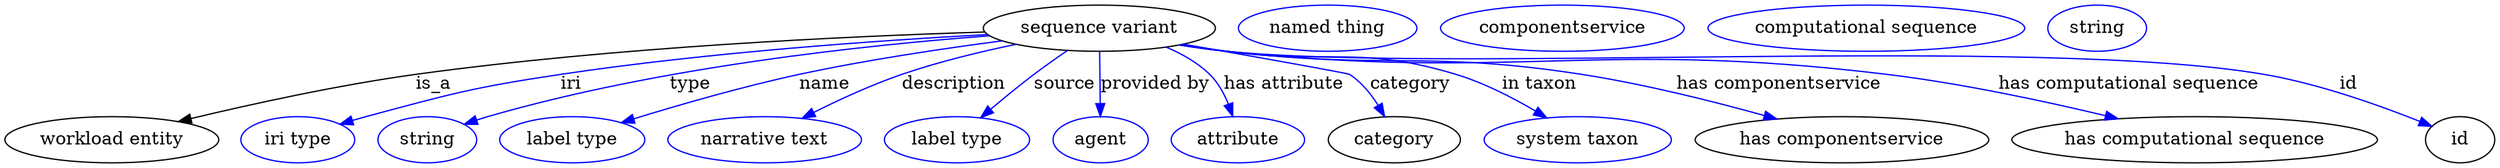 digraph {
	graph [bb="0,0,1937.2,123"];
	node [label="\N"];
	"sequence variant"	[height=0.5,
		label="sequence variant",
		pos="853.19,105",
		width=2.5095];
	"workload entity"	[height=0.5,
		pos="83.193,18",
		width=2.3109];
	"sequence variant" -> "workload entity"	[label=is_a,
		lp="334.19,61.5",
		pos="e,135.06,32.17 763.68,102.01 657.46,98.749 475.22,90.333 320.19,69 260.1,60.731 192.49,45.907 144.9,34.54"];
	iri	[color=blue,
		height=0.5,
		label="iri type",
		pos="228.19,18",
		width=1.2277];
	"sequence variant" -> iri	[color=blue,
		label=iri,
		lp="441.19,61.5",
		pos="e,261.47,29.991 765.93,100.09 680.71,95.485 547.52,86.179 433.19,69 365.26,58.792 348.58,53.665 282.19,36 278.61,35.047 274.91,34.005 \
271.21,32.922",
		style=solid];
	type	[color=blue,
		height=0.5,
		label=string,
		pos="329.19,18",
		width=1.0652];
	"sequence variant" -> type	[color=blue,
		label=type,
		lp="534.19,61.5",
		pos="e,357.83,30.023 767.66,99.081 671.01,91.861 509.75,74.767 376.19,36 373.29,35.156 370.3,34.227 367.31,33.251",
		style=solid];
	name	[color=blue,
		height=0.5,
		label="label type",
		pos="442.19,18",
		width=1.5707];
	"sequence variant" -> name	[color=blue,
		label=name,
		lp="639.19,61.5",
		pos="e,480.51,31.346 777.4,95.141 731.38,89.149 671.6,80.274 619.19,69 574.96,59.485 525.48,45.188 490.1,34.315",
		style=solid];
	description	[color=blue,
		height=0.5,
		label="narrative text",
		pos="592.19,18",
		width=2.0943];
	"sequence variant" -> description	[color=blue,
		label=description,
		lp="739.69,61.5",
		pos="e,621.46,34.76 788.27,92.456 760.46,86.691 727.85,78.826 699.19,69 675.75,60.962 650.59,49.37 630.57,39.37",
		style=solid];
	source	[color=blue,
		height=0.5,
		label="label type",
		pos="742.19,18",
		width=1.5707];
	"sequence variant" -> source	[color=blue,
		label=source,
		lp="826.19,61.5",
		pos="e,760.74,35.223 828.22,87.544 819.83,81.836 810.5,75.288 802.19,69 790.93,60.474 778.9,50.609 768.59,41.906",
		style=solid];
	"provided by"	[color=blue,
		height=0.5,
		label=agent,
		pos="854.19,18",
		width=1.0291];
	"sequence variant" -> "provided by"	[color=blue,
		label="provided by",
		lp="896.69,61.5",
		pos="e,853.99,36.175 853.39,86.799 853.53,75.163 853.72,59.548 853.87,46.237",
		style=solid];
	"has attribute"	[color=blue,
		height=0.5,
		label=attribute,
		pos="961.19,18",
		width=1.4443];
	"sequence variant" -> "has attribute"	[color=blue,
		label="has attribute",
		lp="997.19,61.5",
		pos="e,957.17,36.207 905.24,90.244 917.49,85.117 929.72,78.215 939.19,69 945.74,62.632 950.48,53.979 953.84,45.661",
		style=solid];
	category	[height=0.5,
		pos="1082.2,18",
		width=1.4263];
	"sequence variant" -> category	[color=blue,
		label=category,
		lp="1095.7,61.5",
		pos="e,1074.9,36.05 918.57,92.568 974.68,82.71 1046.8,69.913 1048.2,69 1057.2,63.147 1064.5,53.974 1069.9,45.075",
		style=solid];
	"in taxon"	[color=blue,
		height=0.5,
		label="system taxon",
		pos="1224.2,18",
		width=2.022];
	"sequence variant" -> "in taxon"	[color=blue,
		label="in taxon",
		lp="1195.2,61.5",
		pos="e,1200.5,35.145 917.53,92.282 929.05,90.375 940.96,88.527 952.19,87 1031.4,76.227 1054.7,92.381 1131.2,69 1152.5,62.472 1174.6,50.841 \
1191.9,40.439",
		style=solid];
	"has componentservice"	[height=0.5,
		pos="1429.2,18",
		width=3.1775];
	"sequence variant" -> "has componentservice"	[color=blue,
		label="has componentservice",
		lp="1381.2,61.5",
		pos="e,1378.9,34.169 916.42,92.125 928.28,90.189 940.59,88.371 952.19,87 1074.3,72.578 1106.7,87.913 1228.2,69 1276.2,61.528 1329.5,48.024 \
1369.1,36.932",
		style=solid];
	"has computational sequence"	[height=0.5,
		pos="1704.2,18",
		width=3.9538];
	"sequence variant" -> "has computational sequence"	[color=blue,
		label="has computational sequence",
		lp="1653.7,61.5",
		pos="e,1644.7,34.395 915.6,91.968 927.7,90.009 940.31,88.223 952.19,87 1179.1,63.642 1238.7,96.459 1465.2,69 1522.9,61.998 1587.5,48.134 \
1634.9,36.777",
		style=solid];
	id	[height=0.5,
		pos="1910.2,18",
		width=0.75];
	"sequence variant" -> id	[color=blue,
		label=id,
		lp="1825.2,61.5",
		pos="e,1888.2,28.586 915.32,91.889 927.5,89.923 940.22,88.156 952.19,87 1130.7,69.774 1582.4,99.53 1759.2,69 1801.7,61.652 1848.6,44.633 \
1878.7,32.495",
		style=solid];
	"named thing_category"	[color=blue,
		height=0.5,
		label="named thing",
		pos="1031.2,105",
		width=1.9318];
	"sequence variant_has componentservice"	[color=blue,
		height=0.5,
		label=componentservice,
		pos="1213.2,105",
		width=2.6359];
	"sequence variant_has computational sequence"	[color=blue,
		height=0.5,
		label="computational sequence",
		pos="1449.2,105",
		width=3.4303];
	"sequence variant_id"	[color=blue,
		height=0.5,
		label=string,
		pos="1629.2,105",
		width=1.0652];
}
